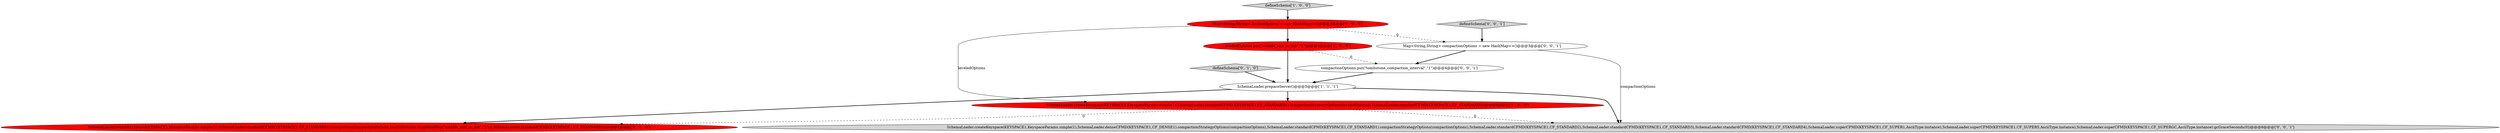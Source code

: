 digraph {
1 [style = filled, label = "leveledOptions.put(\"sstable_size_in_mb\",\"1\")@@@4@@@['1', '0', '0']", fillcolor = red, shape = ellipse image = "AAA1AAABBB1BBB"];
10 [style = filled, label = "Map<String,String> compactionOptions = new HashMap<>()@@@3@@@['0', '0', '1']", fillcolor = white, shape = ellipse image = "AAA0AAABBB3BBB"];
3 [style = filled, label = "Map<String,String> leveledOptions = new HashMap<>()@@@3@@@['1', '0', '0']", fillcolor = red, shape = ellipse image = "AAA1AAABBB1BBB"];
7 [style = filled, label = "defineSchema['0', '0', '1']", fillcolor = lightgray, shape = diamond image = "AAA0AAABBB3BBB"];
0 [style = filled, label = "SchemaLoader.createKeyspace(KEYSPACE1,KeyspaceParams.simple(1),SchemaLoader.standardCFMD(KEYSPACE1,CF_STANDARD1).compactionStrategyOptions(leveledOptions),SchemaLoader.standardCFMD(KEYSPACE1,CF_STANDARD2))@@@6@@@['1', '0', '0']", fillcolor = red, shape = ellipse image = "AAA1AAABBB1BBB"];
6 [style = filled, label = "SchemaLoader.createKeyspace(KEYSPACE1,KeyspaceParams.simple(1),SchemaLoader.standardCFMD(KEYSPACE1,CF_STANDARD1).compaction(CompactionParams.lcs(Collections.singletonMap(\"sstable_size_in_mb\",\"1\"))),SchemaLoader.standardCFMD(KEYSPACE1,CF_STANDARD2))@@@4@@@['0', '1', '0']", fillcolor = red, shape = ellipse image = "AAA1AAABBB2BBB"];
5 [style = filled, label = "defineSchema['0', '1', '0']", fillcolor = lightgray, shape = diamond image = "AAA0AAABBB2BBB"];
9 [style = filled, label = "compactionOptions.put(\"tombstone_compaction_interval\",\"1\")@@@4@@@['0', '0', '1']", fillcolor = white, shape = ellipse image = "AAA0AAABBB3BBB"];
4 [style = filled, label = "SchemaLoader.prepareServer()@@@5@@@['1', '1', '1']", fillcolor = white, shape = ellipse image = "AAA0AAABBB1BBB"];
8 [style = filled, label = "SchemaLoader.createKeyspace(KEYSPACE1,KeyspaceParams.simple(1),SchemaLoader.denseCFMD(KEYSPACE1,CF_DENSE1).compactionStrategyOptions(compactionOptions),SchemaLoader.standardCFMD(KEYSPACE1,CF_STANDARD1).compactionStrategyOptions(compactionOptions),SchemaLoader.standardCFMD(KEYSPACE1,CF_STANDARD2),SchemaLoader.standardCFMD(KEYSPACE1,CF_STANDARD3),SchemaLoader.standardCFMD(KEYSPACE1,CF_STANDARD4),SchemaLoader.superCFMD(KEYSPACE1,CF_SUPER1,AsciiType.instance),SchemaLoader.superCFMD(KEYSPACE1,CF_SUPER5,AsciiType.instance),SchemaLoader.superCFMD(KEYSPACE1,CF_SUPERGC,AsciiType.instance).gcGraceSeconds(0))@@@6@@@['0', '0', '1']", fillcolor = lightgray, shape = ellipse image = "AAA0AAABBB3BBB"];
2 [style = filled, label = "defineSchema['1', '0', '0']", fillcolor = lightgray, shape = diamond image = "AAA0AAABBB1BBB"];
4->8 [style = bold, label=""];
10->8 [style = solid, label="compactionOptions"];
1->9 [style = dashed, label="0"];
1->4 [style = bold, label=""];
10->9 [style = bold, label=""];
3->10 [style = dashed, label="0"];
0->8 [style = dashed, label="0"];
3->1 [style = bold, label=""];
9->4 [style = bold, label=""];
4->6 [style = bold, label=""];
7->10 [style = bold, label=""];
3->0 [style = solid, label="leveledOptions"];
5->4 [style = bold, label=""];
2->3 [style = bold, label=""];
4->0 [style = bold, label=""];
0->6 [style = dashed, label="0"];
}
